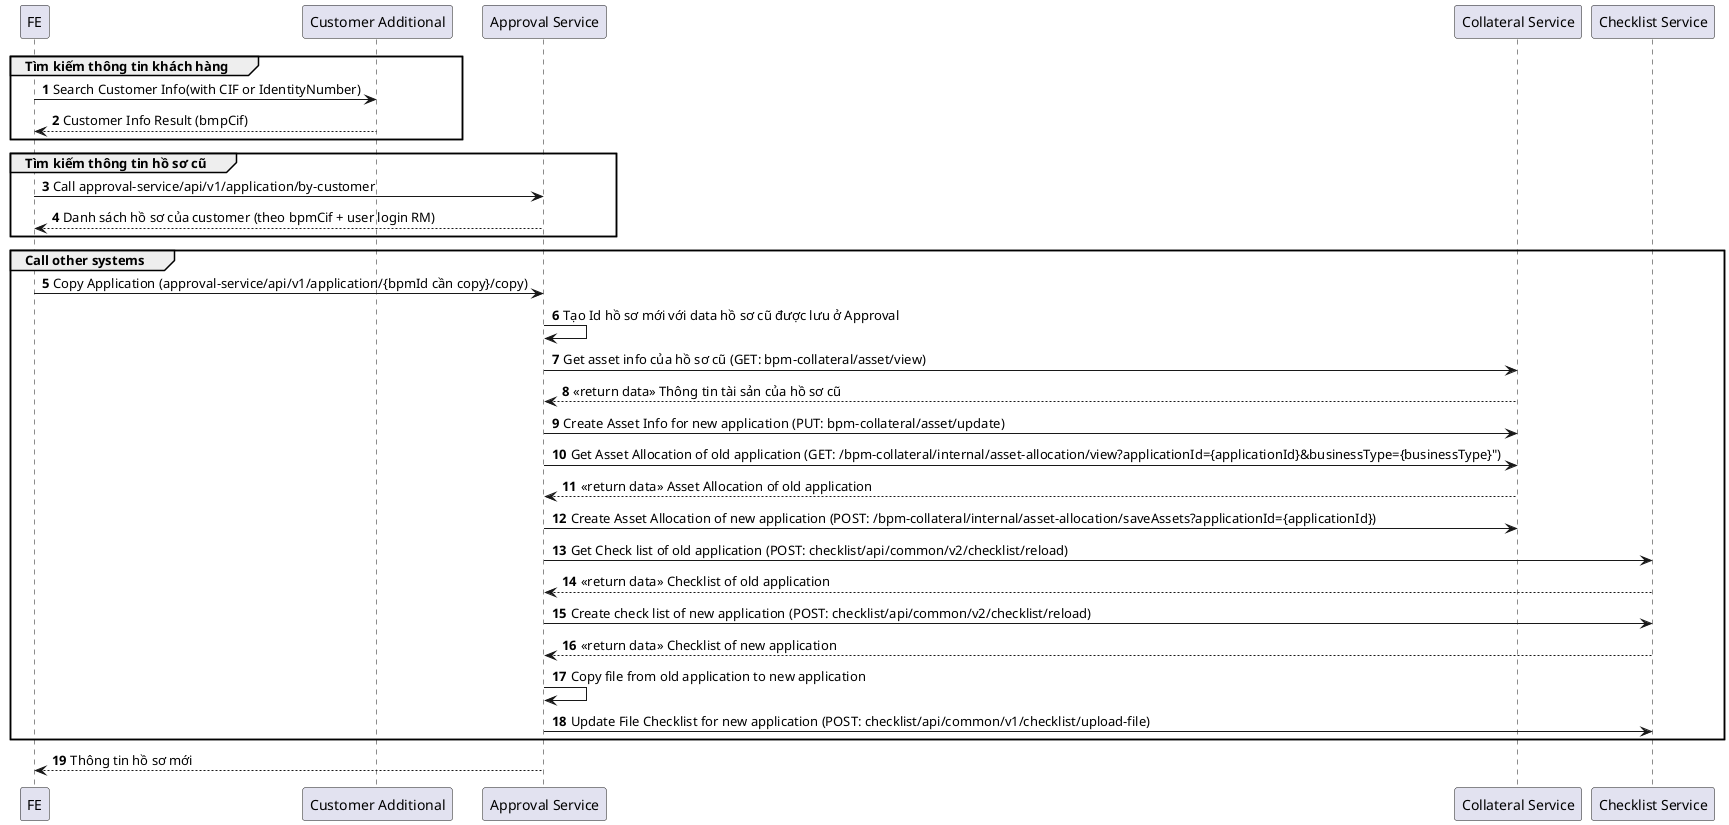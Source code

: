 @startuml
'https://plantuml.com/sequence-diagram

participant FE
participant "Customer Additional" as CustomerService
participant "Approval Service" as AppSrv
participant "Collateral Service" as CollateralService
participant "Checklist Service" as ChecklistService

autonumber
group Tìm kiếm thông tin khách hàng
FE -> CustomerService: Search Customer Info(with CIF or IdentityNumber)
CustomerService --> FE: Customer Info Result (bmpCif)
end
group Tìm kiếm thông tin hồ sơ cũ
FE -> AppSrv: Call approval-service/api/v1/application/by-customer
AppSrv --> FE: Danh sách hồ sơ của customer (theo bpmCif + user login RM)
end
group Call other systems
FE -> AppSrv: Copy Application (approval-service/api/v1/application/{bpmId cần copy}/copy)
AppSrv -> AppSrv: Tạo Id hồ sơ mới với data hồ sơ cũ được lưu ở Approval
AppSrv -> CollateralService: Get asset info của hồ sơ cũ (GET: bpm-collateral/asset/view)
CollateralService --> AppSrv: <<return data>> Thông tin tài sản của hồ sơ cũ
AppSrv -> CollateralService: Create Asset Info for new application (PUT: bpm-collateral/asset/update)
AppSrv -> CollateralService: Get Asset Allocation of old application (GET: /bpm-collateral/internal/asset-allocation/view?applicationId={applicationId}&businessType={businessType}")
CollateralService --> AppSrv: <<return data>> Asset Allocation of old application
AppSrv -> CollateralService: Create Asset Allocation of new application (POST: /bpm-collateral/internal/asset-allocation/saveAssets?applicationId={applicationId})
AppSrv -> ChecklistService: Get Check list of old application (POST: checklist/api/common/v2/checklist/reload)
ChecklistService --> AppSrv: <<return data>> Checklist of old application
AppSrv -> ChecklistService: Create check list of new application (POST: checklist/api/common/v2/checklist/reload)
ChecklistService --> AppSrv: <<return data>> Checklist of new application
AppSrv -> AppSrv: Copy file from old application to new application
AppSrv -> ChecklistService: Update File Checklist for new application (POST: checklist/api/common/v1/checklist/upload-file)
end
AppSrv --> FE: Thông tin hồ sơ mới

@enduml